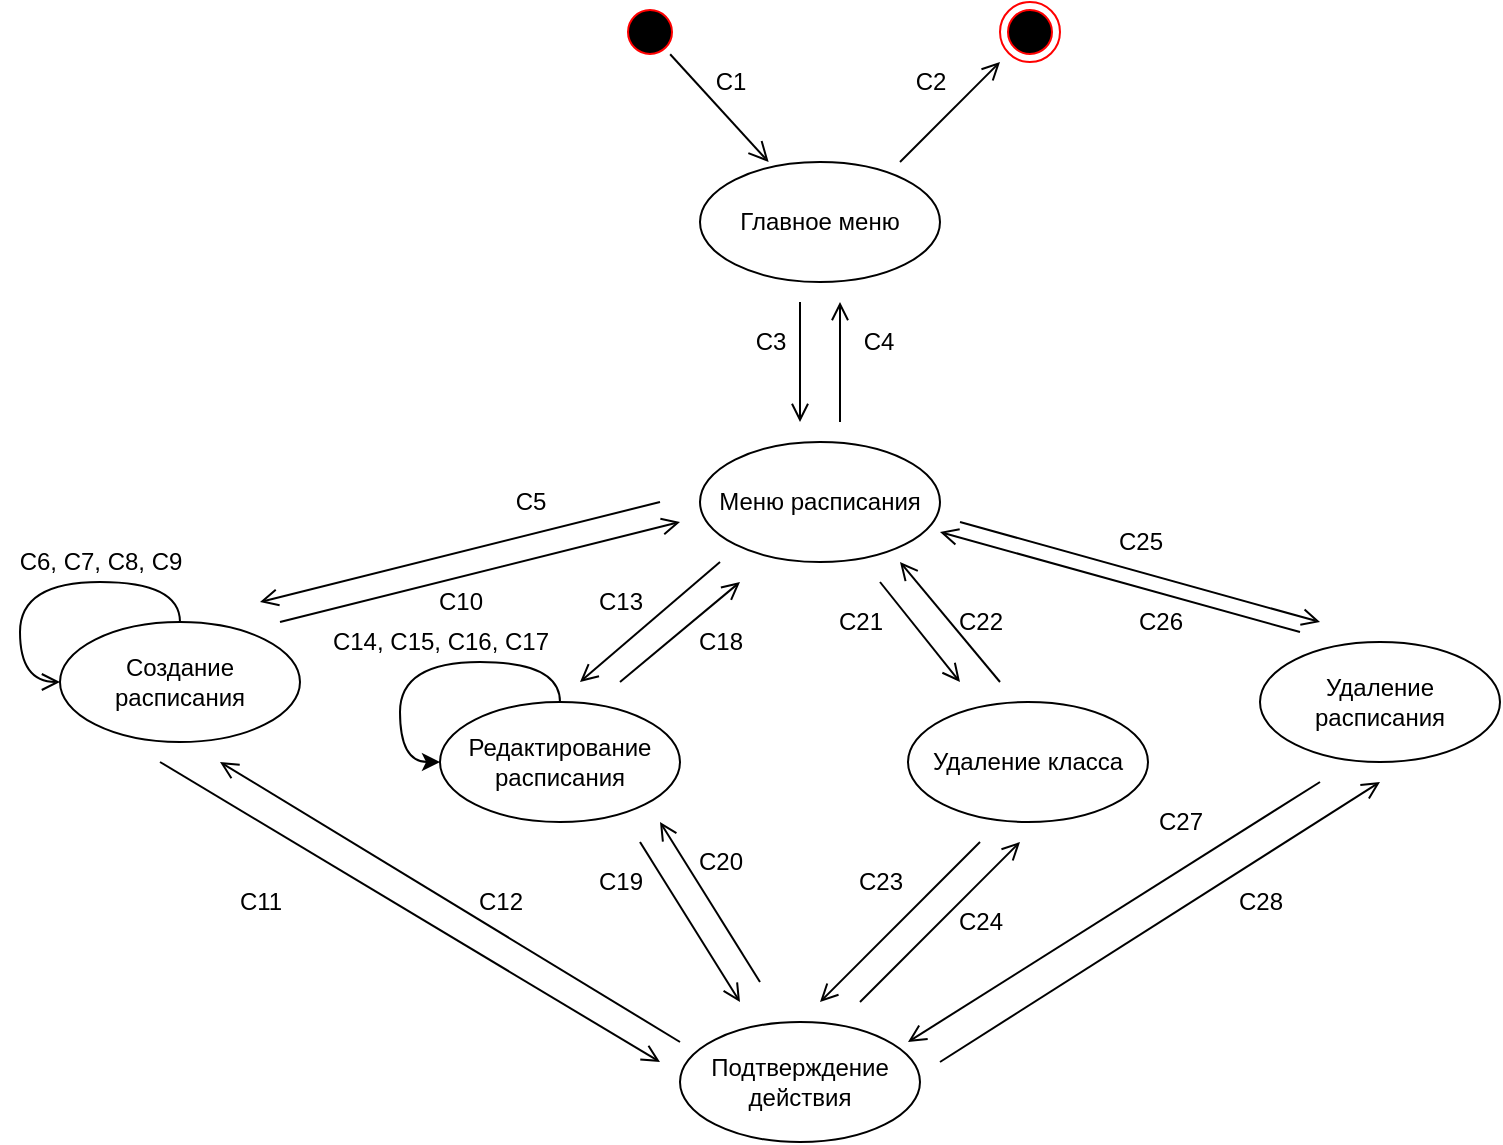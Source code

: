 <mxfile version="15.8.3" type="github">
  <diagram id="VJ9GATJbijIyp5R_hoXl" name="Page-1">
    <mxGraphModel dx="1848" dy="529" grid="1" gridSize="10" guides="1" tooltips="1" connect="1" arrows="1" fold="1" page="1" pageScale="1" pageWidth="827" pageHeight="1169" math="0" shadow="0">
      <root>
        <mxCell id="0" />
        <mxCell id="1" parent="0" />
        <mxCell id="LkjKvi5WedcYhQTomJ-J-1" value="" style="ellipse;html=1;shape=startState;fillColor=#000000;strokeColor=#ff0000;" parent="1" vertex="1">
          <mxGeometry x="150" y="10" width="30" height="30" as="geometry" />
        </mxCell>
        <mxCell id="LkjKvi5WedcYhQTomJ-J-2" value="" style="html=1;verticalAlign=bottom;endArrow=open;endSize=8;strokeColor=#000000;rounded=0;entryX=0.286;entryY=0;entryDx=0;entryDy=0;entryPerimeter=0;" parent="1" source="LkjKvi5WedcYhQTomJ-J-1" target="LkjKvi5WedcYhQTomJ-J-4" edge="1">
          <mxGeometry relative="1" as="geometry">
            <mxPoint x="125" y="130" as="targetPoint" />
          </mxGeometry>
        </mxCell>
        <mxCell id="LkjKvi5WedcYhQTomJ-J-3" value="" style="ellipse;html=1;shape=endState;fillColor=#000000;strokeColor=#ff0000;" parent="1" vertex="1">
          <mxGeometry x="340" y="10" width="30" height="30" as="geometry" />
        </mxCell>
        <mxCell id="LkjKvi5WedcYhQTomJ-J-4" value="Главное меню" style="ellipse;whiteSpace=wrap;html=1;" parent="1" vertex="1">
          <mxGeometry x="190" y="90" width="120" height="60" as="geometry" />
        </mxCell>
        <mxCell id="LkjKvi5WedcYhQTomJ-J-7" value="Меню расписания" style="ellipse;whiteSpace=wrap;html=1;" parent="1" vertex="1">
          <mxGeometry x="190" y="230" width="120" height="60" as="geometry" />
        </mxCell>
        <mxCell id="LkjKvi5WedcYhQTomJ-J-8" value="" style="endArrow=open;html=1;rounded=0;endFill=0;endSize=7;" parent="1" edge="1">
          <mxGeometry width="50" height="50" relative="1" as="geometry">
            <mxPoint x="290" y="90" as="sourcePoint" />
            <mxPoint x="340" y="40" as="targetPoint" />
          </mxGeometry>
        </mxCell>
        <mxCell id="LkjKvi5WedcYhQTomJ-J-9" value="" style="endArrow=open;html=1;rounded=0;endSize=7;endFill=0;" parent="1" edge="1">
          <mxGeometry width="50" height="50" relative="1" as="geometry">
            <mxPoint x="240" y="160" as="sourcePoint" />
            <mxPoint x="240" y="220" as="targetPoint" />
          </mxGeometry>
        </mxCell>
        <mxCell id="LkjKvi5WedcYhQTomJ-J-13" value="С1" style="text;html=1;align=center;verticalAlign=middle;resizable=0;points=[];autosize=1;strokeColor=none;fillColor=none;" parent="1" vertex="1">
          <mxGeometry x="190" y="40" width="30" height="20" as="geometry" />
        </mxCell>
        <mxCell id="LkjKvi5WedcYhQTomJ-J-14" value="С2" style="text;html=1;align=center;verticalAlign=middle;resizable=0;points=[];autosize=1;strokeColor=none;fillColor=none;" parent="1" vertex="1">
          <mxGeometry x="290" y="40" width="30" height="20" as="geometry" />
        </mxCell>
        <mxCell id="LkjKvi5WedcYhQTomJ-J-15" value="С3" style="text;html=1;align=center;verticalAlign=middle;resizable=0;points=[];autosize=1;strokeColor=none;fillColor=none;" parent="1" vertex="1">
          <mxGeometry x="210" y="170" width="30" height="20" as="geometry" />
        </mxCell>
        <mxCell id="LkjKvi5WedcYhQTomJ-J-33" value="Удаление класса" style="ellipse;whiteSpace=wrap;html=1;" parent="1" vertex="1">
          <mxGeometry x="294" y="360" width="120" height="60" as="geometry" />
        </mxCell>
        <mxCell id="LkjKvi5WedcYhQTomJ-J-40" value="" style="edgeStyle=orthogonalEdgeStyle;rounded=0;orthogonalLoop=1;jettySize=auto;html=1;endArrow=open;endFill=0;endSize=7;curved=1;entryX=0;entryY=0.5;entryDx=0;entryDy=0;exitX=0.5;exitY=0;exitDx=0;exitDy=0;" parent="1" source="LkjKvi5WedcYhQTomJ-J-34" target="LkjKvi5WedcYhQTomJ-J-34" edge="1">
          <mxGeometry relative="1" as="geometry">
            <mxPoint x="130" y="250" as="targetPoint" />
            <Array as="points">
              <mxPoint x="-70" y="300" />
              <mxPoint x="-150" y="300" />
              <mxPoint x="-150" y="350" />
            </Array>
          </mxGeometry>
        </mxCell>
        <mxCell id="LkjKvi5WedcYhQTomJ-J-34" value="Создание расписания" style="ellipse;whiteSpace=wrap;html=1;" parent="1" vertex="1">
          <mxGeometry x="-130" y="320" width="120" height="60" as="geometry" />
        </mxCell>
        <mxCell id="PJjNKmJkIdjC3KmI0dV1-20" value="" style="edgeStyle=orthogonalEdgeStyle;rounded=0;orthogonalLoop=1;jettySize=auto;html=1;entryX=0;entryY=0.5;entryDx=0;entryDy=0;elbow=vertical;curved=1;" edge="1" parent="1" source="LkjKvi5WedcYhQTomJ-J-35" target="LkjKvi5WedcYhQTomJ-J-35">
          <mxGeometry relative="1" as="geometry">
            <Array as="points">
              <mxPoint x="120" y="340" />
              <mxPoint x="40" y="340" />
              <mxPoint x="40" y="390" />
            </Array>
          </mxGeometry>
        </mxCell>
        <mxCell id="LkjKvi5WedcYhQTomJ-J-35" value="Редактирование расписания" style="ellipse;whiteSpace=wrap;html=1;" parent="1" vertex="1">
          <mxGeometry x="60" y="360" width="120" height="60" as="geometry" />
        </mxCell>
        <mxCell id="LkjKvi5WedcYhQTomJ-J-36" value="" style="endArrow=open;html=1;rounded=0;endSize=7;endFill=0;" parent="1" edge="1">
          <mxGeometry width="50" height="50" relative="1" as="geometry">
            <mxPoint x="170" y="260" as="sourcePoint" />
            <mxPoint x="-30" y="310" as="targetPoint" />
          </mxGeometry>
        </mxCell>
        <mxCell id="LkjKvi5WedcYhQTomJ-J-37" value="" style="endArrow=open;html=1;rounded=0;endSize=7;endFill=0;" parent="1" edge="1">
          <mxGeometry width="50" height="50" relative="1" as="geometry">
            <mxPoint x="280" y="300" as="sourcePoint" />
            <mxPoint x="320" y="350" as="targetPoint" />
          </mxGeometry>
        </mxCell>
        <mxCell id="LkjKvi5WedcYhQTomJ-J-38" value="С5" style="text;html=1;align=center;verticalAlign=middle;resizable=0;points=[];autosize=1;strokeColor=none;fillColor=none;" parent="1" vertex="1">
          <mxGeometry x="90" y="250" width="30" height="20" as="geometry" />
        </mxCell>
        <mxCell id="LkjKvi5WedcYhQTomJ-J-41" value="C6, C7, C8, C9" style="text;html=1;align=center;verticalAlign=middle;resizable=0;points=[];autosize=1;strokeColor=none;fillColor=none;" parent="1" vertex="1">
          <mxGeometry x="-160" y="280" width="100" height="20" as="geometry" />
        </mxCell>
        <mxCell id="LkjKvi5WedcYhQTomJ-J-44" value="" style="endArrow=open;html=1;rounded=0;endSize=7;endFill=0;" parent="1" edge="1">
          <mxGeometry width="50" height="50" relative="1" as="geometry">
            <mxPoint x="320" y="270" as="sourcePoint" />
            <mxPoint x="500" y="320" as="targetPoint" />
          </mxGeometry>
        </mxCell>
        <mxCell id="LkjKvi5WedcYhQTomJ-J-45" value="" style="endArrow=open;html=1;rounded=0;endSize=7;endFill=0;" parent="1" edge="1">
          <mxGeometry width="50" height="50" relative="1" as="geometry">
            <mxPoint x="260" y="220" as="sourcePoint" />
            <mxPoint x="260" y="160" as="targetPoint" />
          </mxGeometry>
        </mxCell>
        <mxCell id="LkjKvi5WedcYhQTomJ-J-46" value="С4" style="text;html=1;align=center;verticalAlign=middle;resizable=0;points=[];autosize=1;strokeColor=none;fillColor=none;" parent="1" vertex="1">
          <mxGeometry x="264" y="170" width="30" height="20" as="geometry" />
        </mxCell>
        <mxCell id="LkjKvi5WedcYhQTomJ-J-47" value="" style="endArrow=open;html=1;rounded=0;endSize=7;endFill=0;" parent="1" edge="1">
          <mxGeometry width="50" height="50" relative="1" as="geometry">
            <mxPoint x="-20" y="320" as="sourcePoint" />
            <mxPoint x="180" y="270" as="targetPoint" />
          </mxGeometry>
        </mxCell>
        <mxCell id="LkjKvi5WedcYhQTomJ-J-48" value="C10" style="text;html=1;align=center;verticalAlign=middle;resizable=0;points=[];autosize=1;strokeColor=none;fillColor=none;" parent="1" vertex="1">
          <mxGeometry x="50" y="300" width="40" height="20" as="geometry" />
        </mxCell>
        <mxCell id="LkjKvi5WedcYhQTomJ-J-49" value="" style="endArrow=open;html=1;rounded=0;endSize=7;endFill=0;" parent="1" edge="1">
          <mxGeometry width="50" height="50" relative="1" as="geometry">
            <mxPoint x="340" y="350" as="sourcePoint" />
            <mxPoint x="290" y="290" as="targetPoint" />
          </mxGeometry>
        </mxCell>
        <mxCell id="LkjKvi5WedcYhQTomJ-J-50" value="" style="endArrow=open;html=1;rounded=0;endSize=7;endFill=0;" parent="1" edge="1">
          <mxGeometry width="50" height="50" relative="1" as="geometry">
            <mxPoint x="490" y="325" as="sourcePoint" />
            <mxPoint x="310" y="275" as="targetPoint" />
          </mxGeometry>
        </mxCell>
        <mxCell id="PJjNKmJkIdjC3KmI0dV1-1" value="Удаление расписания" style="ellipse;whiteSpace=wrap;html=1;" vertex="1" parent="1">
          <mxGeometry x="470" y="330" width="120" height="60" as="geometry" />
        </mxCell>
        <mxCell id="PJjNKmJkIdjC3KmI0dV1-2" value="" style="endArrow=open;html=1;rounded=0;endSize=7;endFill=0;" edge="1" parent="1">
          <mxGeometry width="50" height="50" relative="1" as="geometry">
            <mxPoint x="200" y="290" as="sourcePoint" />
            <mxPoint x="130" y="350" as="targetPoint" />
          </mxGeometry>
        </mxCell>
        <mxCell id="PJjNKmJkIdjC3KmI0dV1-3" value="" style="endArrow=open;html=1;rounded=0;endSize=7;endFill=0;" edge="1" parent="1">
          <mxGeometry width="50" height="50" relative="1" as="geometry">
            <mxPoint x="150" y="350" as="sourcePoint" />
            <mxPoint x="210" y="300" as="targetPoint" />
          </mxGeometry>
        </mxCell>
        <mxCell id="PJjNKmJkIdjC3KmI0dV1-19" value="Подтверждение действия" style="ellipse;whiteSpace=wrap;html=1;" vertex="1" parent="1">
          <mxGeometry x="180" y="520" width="120" height="60" as="geometry" />
        </mxCell>
        <mxCell id="PJjNKmJkIdjC3KmI0dV1-21" value="" style="endArrow=open;html=1;rounded=0;endSize=7;endFill=0;" edge="1" parent="1">
          <mxGeometry width="50" height="50" relative="1" as="geometry">
            <mxPoint x="-80" y="390" as="sourcePoint" />
            <mxPoint x="170" y="540" as="targetPoint" />
          </mxGeometry>
        </mxCell>
        <mxCell id="PJjNKmJkIdjC3KmI0dV1-22" value="" style="endArrow=open;html=1;rounded=0;endSize=7;endFill=0;" edge="1" parent="1">
          <mxGeometry width="50" height="50" relative="1" as="geometry">
            <mxPoint x="180" y="530" as="sourcePoint" />
            <mxPoint x="-50" y="390" as="targetPoint" />
          </mxGeometry>
        </mxCell>
        <mxCell id="PJjNKmJkIdjC3KmI0dV1-23" value="C11" style="text;html=1;align=center;verticalAlign=middle;resizable=0;points=[];autosize=1;strokeColor=none;fillColor=none;" vertex="1" parent="1">
          <mxGeometry x="-50" y="450" width="40" height="20" as="geometry" />
        </mxCell>
        <mxCell id="PJjNKmJkIdjC3KmI0dV1-24" value="С12" style="text;html=1;align=center;verticalAlign=middle;resizable=0;points=[];autosize=1;strokeColor=none;fillColor=none;" vertex="1" parent="1">
          <mxGeometry x="70" y="450" width="40" height="20" as="geometry" />
        </mxCell>
        <mxCell id="PJjNKmJkIdjC3KmI0dV1-25" value="" style="endArrow=open;html=1;rounded=0;endSize=7;endFill=0;" edge="1" parent="1">
          <mxGeometry width="50" height="50" relative="1" as="geometry">
            <mxPoint x="220" y="500" as="sourcePoint" />
            <mxPoint x="170" y="420" as="targetPoint" />
          </mxGeometry>
        </mxCell>
        <mxCell id="PJjNKmJkIdjC3KmI0dV1-26" value="" style="endArrow=open;html=1;rounded=0;endSize=7;endFill=0;" edge="1" parent="1">
          <mxGeometry width="50" height="50" relative="1" as="geometry">
            <mxPoint x="160" y="430" as="sourcePoint" />
            <mxPoint x="210" y="510" as="targetPoint" />
          </mxGeometry>
        </mxCell>
        <mxCell id="PJjNKmJkIdjC3KmI0dV1-27" value="" style="endArrow=open;html=1;rounded=0;endSize=7;endFill=0;" edge="1" parent="1">
          <mxGeometry width="50" height="50" relative="1" as="geometry">
            <mxPoint x="310" y="540" as="sourcePoint" />
            <mxPoint x="530" y="400" as="targetPoint" />
          </mxGeometry>
        </mxCell>
        <mxCell id="PJjNKmJkIdjC3KmI0dV1-28" value="" style="endArrow=open;html=1;rounded=0;endSize=7;endFill=0;" edge="1" parent="1">
          <mxGeometry width="50" height="50" relative="1" as="geometry">
            <mxPoint x="500" y="400" as="sourcePoint" />
            <mxPoint x="294" y="530" as="targetPoint" />
          </mxGeometry>
        </mxCell>
        <mxCell id="PJjNKmJkIdjC3KmI0dV1-29" value="" style="endArrow=open;html=1;rounded=0;endSize=7;endFill=0;" edge="1" parent="1">
          <mxGeometry width="50" height="50" relative="1" as="geometry">
            <mxPoint x="270" y="510" as="sourcePoint" />
            <mxPoint x="350" y="430" as="targetPoint" />
          </mxGeometry>
        </mxCell>
        <mxCell id="PJjNKmJkIdjC3KmI0dV1-30" value="" style="endArrow=open;html=1;rounded=0;endSize=7;endFill=0;" edge="1" parent="1">
          <mxGeometry width="50" height="50" relative="1" as="geometry">
            <mxPoint x="330" y="430" as="sourcePoint" />
            <mxPoint x="250" y="510" as="targetPoint" />
          </mxGeometry>
        </mxCell>
        <mxCell id="PJjNKmJkIdjC3KmI0dV1-31" value="C14, C15, C16, C17" style="text;html=1;align=center;verticalAlign=middle;resizable=0;points=[];autosize=1;strokeColor=none;fillColor=none;" vertex="1" parent="1">
          <mxGeometry y="320" width="120" height="20" as="geometry" />
        </mxCell>
        <mxCell id="PJjNKmJkIdjC3KmI0dV1-32" value="С13" style="text;html=1;align=center;verticalAlign=middle;resizable=0;points=[];autosize=1;strokeColor=none;fillColor=none;" vertex="1" parent="1">
          <mxGeometry x="130" y="300" width="40" height="20" as="geometry" />
        </mxCell>
        <mxCell id="PJjNKmJkIdjC3KmI0dV1-33" value="С18" style="text;html=1;align=center;verticalAlign=middle;resizable=0;points=[];autosize=1;strokeColor=none;fillColor=none;" vertex="1" parent="1">
          <mxGeometry x="180" y="320" width="40" height="20" as="geometry" />
        </mxCell>
        <mxCell id="PJjNKmJkIdjC3KmI0dV1-34" value="С19" style="text;html=1;align=center;verticalAlign=middle;resizable=0;points=[];autosize=1;strokeColor=none;fillColor=none;" vertex="1" parent="1">
          <mxGeometry x="130" y="440" width="40" height="20" as="geometry" />
        </mxCell>
        <mxCell id="PJjNKmJkIdjC3KmI0dV1-35" value="С20" style="text;html=1;align=center;verticalAlign=middle;resizable=0;points=[];autosize=1;strokeColor=none;fillColor=none;" vertex="1" parent="1">
          <mxGeometry x="180" y="430" width="40" height="20" as="geometry" />
        </mxCell>
        <mxCell id="PJjNKmJkIdjC3KmI0dV1-36" value="С21" style="text;html=1;align=center;verticalAlign=middle;resizable=0;points=[];autosize=1;strokeColor=none;fillColor=none;" vertex="1" parent="1">
          <mxGeometry x="250" y="310" width="40" height="20" as="geometry" />
        </mxCell>
        <mxCell id="PJjNKmJkIdjC3KmI0dV1-37" value="С22" style="text;html=1;align=center;verticalAlign=middle;resizable=0;points=[];autosize=1;strokeColor=none;fillColor=none;" vertex="1" parent="1">
          <mxGeometry x="310" y="310" width="40" height="20" as="geometry" />
        </mxCell>
        <mxCell id="PJjNKmJkIdjC3KmI0dV1-38" value="С23" style="text;html=1;align=center;verticalAlign=middle;resizable=0;points=[];autosize=1;strokeColor=none;fillColor=none;" vertex="1" parent="1">
          <mxGeometry x="260" y="440" width="40" height="20" as="geometry" />
        </mxCell>
        <mxCell id="PJjNKmJkIdjC3KmI0dV1-39" value="С24" style="text;html=1;align=center;verticalAlign=middle;resizable=0;points=[];autosize=1;strokeColor=none;fillColor=none;" vertex="1" parent="1">
          <mxGeometry x="310" y="460" width="40" height="20" as="geometry" />
        </mxCell>
        <mxCell id="PJjNKmJkIdjC3KmI0dV1-40" value="С25" style="text;html=1;align=center;verticalAlign=middle;resizable=0;points=[];autosize=1;strokeColor=none;fillColor=none;" vertex="1" parent="1">
          <mxGeometry x="390" y="270" width="40" height="20" as="geometry" />
        </mxCell>
        <mxCell id="PJjNKmJkIdjC3KmI0dV1-41" value="С26" style="text;html=1;align=center;verticalAlign=middle;resizable=0;points=[];autosize=1;strokeColor=none;fillColor=none;" vertex="1" parent="1">
          <mxGeometry x="400" y="310" width="40" height="20" as="geometry" />
        </mxCell>
        <mxCell id="PJjNKmJkIdjC3KmI0dV1-42" value="С27" style="text;html=1;align=center;verticalAlign=middle;resizable=0;points=[];autosize=1;strokeColor=none;fillColor=none;" vertex="1" parent="1">
          <mxGeometry x="410" y="410" width="40" height="20" as="geometry" />
        </mxCell>
        <mxCell id="PJjNKmJkIdjC3KmI0dV1-43" value="С28" style="text;html=1;align=center;verticalAlign=middle;resizable=0;points=[];autosize=1;strokeColor=none;fillColor=none;" vertex="1" parent="1">
          <mxGeometry x="450" y="450" width="40" height="20" as="geometry" />
        </mxCell>
      </root>
    </mxGraphModel>
  </diagram>
</mxfile>
